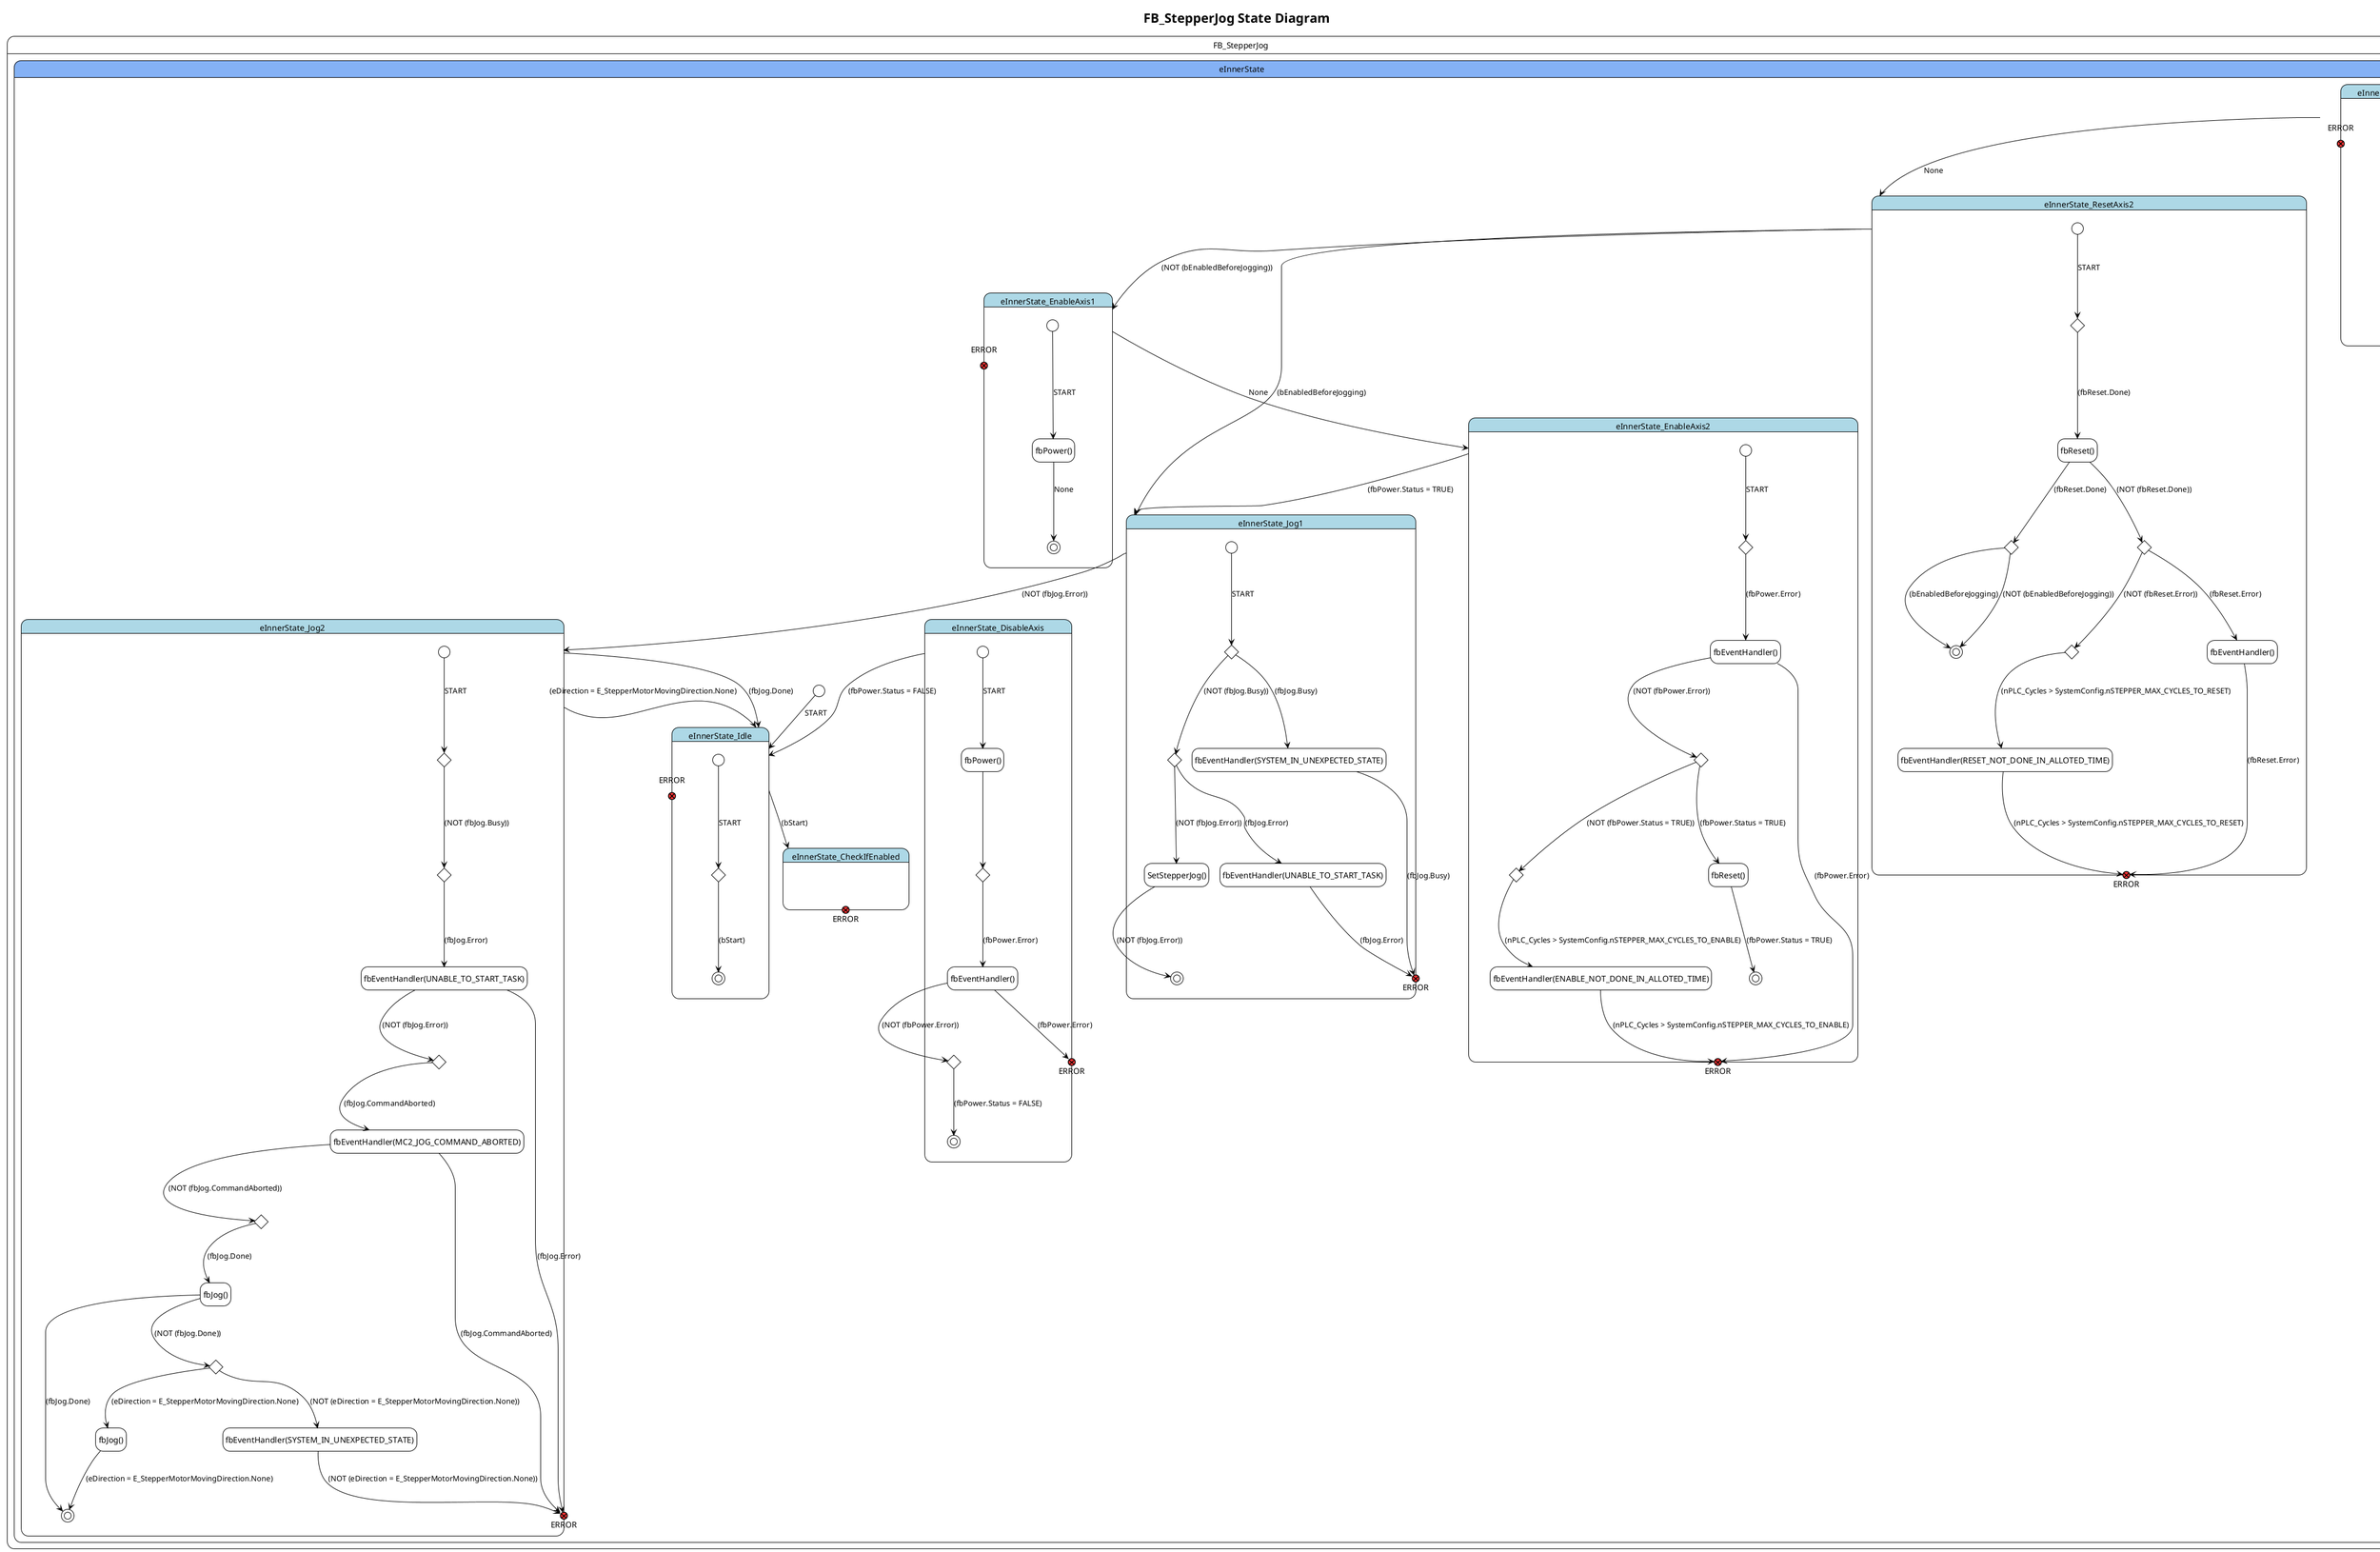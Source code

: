 @startuml State Diagram

!theme plain
'skin rose
'left to right direction
hide empty description
'!theme reddress-lightgreen
title FB_StepperJog State Diagram



state FB_StepperJog{

state eInnerState #84b1f5 {
	[*] --> eInnerState_Idle : START
	state eInnerState_Idle #lightblue {
state "ERROR" as eInnerState_Idle_ERROR <<exitPoint>> #ff3333
	state eInnerState_Idle_Node_0 <<choice>>
	[*] ---> eInnerState_Idle_Node_0 : START
	eInnerState_Idle_Node_0 ---> [*] : (bStart)
	}
	state eInnerState_CheckIfEnabled #lightblue {
state "ERROR" as eInnerState_CheckIfEnabled_ERROR <<exitPoint>> #ff3333
	}
	state eInnerState_ResetAxis1 #lightblue {
state "ERROR" as eInnerState_ResetAxis1_ERROR <<exitPoint>> #ff3333
	state "fbReset()" as eInnerState_ResetAxis1_Node_0 
	[*] ---> eInnerState_ResetAxis1_Node_0 : START
	eInnerState_ResetAxis1_Node_0 ---> [*] : None
	}
	state eInnerState_ResetAxis2 #lightblue {
state "ERROR" as eInnerState_ResetAxis2_ERROR <<exitPoint>> #ff3333
	state eInnerState_ResetAxis2_Node_0 <<choice>>
	[*] ---> eInnerState_ResetAxis2_Node_0 : START
	state "fbReset()" as eInnerState_ResetAxis2_Node_1 
		state eInnerState_ResetAxis2_Node_2 <<choice>>
	eInnerState_ResetAxis2_Node_2 ---> [*] : (bEnabledBeforeJogging)
	eInnerState_ResetAxis2_Node_2 ---> [*] : (NOT (bEnabledBeforeJogging))
	state eInnerState_ResetAxis2_Node_3 <<choice>>
	state "fbEventHandler()" as eInnerState_ResetAxis2_Node_4 
		state eInnerState_ResetAxis2_Node_5 <<choice>>
		state "fbEventHandler(RESET_NOT_DONE_IN_ALLOTED_TIME)" as eInnerState_ResetAxis2_Node_6 
	}
	state eInnerState_EnableAxis1 #lightblue {
state "ERROR" as eInnerState_EnableAxis1_ERROR <<exitPoint>> #ff3333
	state "fbPower()" as eInnerState_EnableAxis1_Node_0 
	[*] ---> eInnerState_EnableAxis1_Node_0 : START
	eInnerState_EnableAxis1_Node_0 ---> [*] : None
	}
	state eInnerState_EnableAxis2 #lightblue {
state "ERROR" as eInnerState_EnableAxis2_ERROR <<exitPoint>> #ff3333
	state eInnerState_EnableAxis2_Node_0 <<choice>>
	[*] ---> eInnerState_EnableAxis2_Node_0 : START
	state "fbEventHandler()" as eInnerState_EnableAxis2_Node_1 
	state eInnerState_EnableAxis2_Node_2 <<choice>>
	state "fbReset()" as eInnerState_EnableAxis2_Node_3 
	eInnerState_EnableAxis2_Node_3 ---> [*] : (fbPower.Status = TRUE)
		state eInnerState_EnableAxis2_Node_4 <<choice>>
		state "fbEventHandler(ENABLE_NOT_DONE_IN_ALLOTED_TIME)" as eInnerState_EnableAxis2_Node_5 
	}
	state eInnerState_Jog1 #lightblue {
state "ERROR" as eInnerState_Jog1_ERROR <<exitPoint>> #ff3333
	state eInnerState_Jog1_Node_0 <<choice>>
	[*] ---> eInnerState_Jog1_Node_0 : START
	state "fbEventHandler(SYSTEM_IN_UNEXPECTED_STATE)" as eInnerState_Jog1_Node_1 
		state eInnerState_Jog1_Node_2 <<choice>>
		state "fbEventHandler(UNABLE_TO_START_TASK)" as eInnerState_Jog1_Node_3 
		state "SetStepperJog()" as eInnerState_Jog1_Node_4 
	eInnerState_Jog1_Node_4 ---> [*] : (NOT (fbJog.Error))
	}
	state eInnerState_Jog2 #lightblue {
state "ERROR" as eInnerState_Jog2_ERROR <<exitPoint>> #ff3333
	state eInnerState_Jog2_Node_0 <<choice>>
	[*] ---> eInnerState_Jog2_Node_0 : START
		state eInnerState_Jog2_Node_1 <<choice>>
		state "fbEventHandler(UNABLE_TO_START_TASK)" as eInnerState_Jog2_Node_2 
		state eInnerState_Jog2_Node_3 <<choice>>
		state "fbEventHandler(MC2_JOG_COMMAND_ABORTED)" as eInnerState_Jog2_Node_4 
		state eInnerState_Jog2_Node_5 <<choice>>
		state "fbJog()" as eInnerState_Jog2_Node_6 
	eInnerState_Jog2_Node_6 ---> [*] : (fbJog.Done)
		state eInnerState_Jog2_Node_7 <<choice>>
		state "fbJog()" as eInnerState_Jog2_Node_8 
	eInnerState_Jog2_Node_8 ---> [*] : (eDirection = E_StepperMotorMovingDirection.None)
		state "fbEventHandler(SYSTEM_IN_UNEXPECTED_STATE)" as eInnerState_Jog2_Node_9 
	}
	state eInnerState_DisableAxis #lightblue {
state "ERROR" as eInnerState_DisableAxis_ERROR <<exitPoint>> #ff3333
	state "fbPower()" as eInnerState_DisableAxis_Node_0 
	[*] ---> eInnerState_DisableAxis_Node_0 : START
		state eInnerState_DisableAxis_Node_1 <<choice>>
		state "fbEventHandler()" as eInnerState_DisableAxis_Node_2 
		state eInnerState_DisableAxis_Node_3 <<choice>>
	eInnerState_DisableAxis_Node_3 ---> [*] : (fbPower.Status = FALSE)
	}
	}
	eInnerState_Idle ---> eInnerState_CheckIfEnabled : (bStart)
	eInnerState_ResetAxis1 ---> eInnerState_ResetAxis2 : None
	eInnerState_ResetAxis2_Node_0 ---> eInnerState_ResetAxis2_Node_1 : (fbReset.Done)
	eInnerState_ResetAxis2_Node_1 ---> eInnerState_ResetAxis2_Node_2 : (fbReset.Done)
	eInnerState_ResetAxis2 ---> eInnerState_Jog1 : (bEnabledBeforeJogging)
	eInnerState_ResetAxis2 ---> eInnerState_EnableAxis1 : (NOT (bEnabledBeforeJogging))
	eInnerState_ResetAxis2_Node_1 ---> eInnerState_ResetAxis2_Node_3 : (NOT (fbReset.Done))
	eInnerState_ResetAxis2_Node_3 ---> eInnerState_ResetAxis2_Node_4 : (fbReset.Error)
	eInnerState_ResetAxis2_Node_4 ---> eInnerState_ResetAxis2_ERROR : (fbReset.Error)
	eInnerState_ResetAxis2_Node_3 ---> eInnerState_ResetAxis2_Node_5 : (NOT (fbReset.Error))
	eInnerState_ResetAxis2_Node_5 ---> eInnerState_ResetAxis2_Node_6 : (nPLC_Cycles > SystemConfig.nSTEPPER_MAX_CYCLES_TO_RESET)
	eInnerState_ResetAxis2_Node_6 ---> eInnerState_ResetAxis2_ERROR : (nPLC_Cycles > SystemConfig.nSTEPPER_MAX_CYCLES_TO_RESET)
	eInnerState_EnableAxis1 ---> eInnerState_EnableAxis2 : None
	eInnerState_EnableAxis2_Node_0 ---> eInnerState_EnableAxis2_Node_1 : (fbPower.Error)
	eInnerState_EnableAxis2_Node_1 ---> eInnerState_EnableAxis2_ERROR : (fbPower.Error)
	eInnerState_EnableAxis2_Node_1 ---> eInnerState_EnableAxis2_Node_2 : (NOT (fbPower.Error))
	eInnerState_EnableAxis2_Node_2 ---> eInnerState_EnableAxis2_Node_3 : (fbPower.Status = TRUE)
	eInnerState_EnableAxis2 ---> eInnerState_Jog1 : (fbPower.Status = TRUE)
	eInnerState_EnableAxis2_Node_2 ---> eInnerState_EnableAxis2_Node_4 : (NOT (fbPower.Status = TRUE))
	eInnerState_EnableAxis2_Node_4 ---> eInnerState_EnableAxis2_Node_5 : (nPLC_Cycles > SystemConfig.nSTEPPER_MAX_CYCLES_TO_ENABLE)
	eInnerState_EnableAxis2_Node_5 ---> eInnerState_EnableAxis2_ERROR : (nPLC_Cycles > SystemConfig.nSTEPPER_MAX_CYCLES_TO_ENABLE)
	eInnerState_Jog1_Node_0 ---> eInnerState_Jog1_Node_1 : (fbJog.Busy)
	eInnerState_Jog1_Node_1 ---> eInnerState_Jog1_ERROR : (fbJog.Busy)
	eInnerState_Jog1_Node_0 ---> eInnerState_Jog1_Node_2 : (NOT (fbJog.Busy))
	eInnerState_Jog1_Node_2 ---> eInnerState_Jog1_Node_3 : (fbJog.Error)
	eInnerState_Jog1_Node_3 ---> eInnerState_Jog1_ERROR : (fbJog.Error)
	eInnerState_Jog1_Node_2 ---> eInnerState_Jog1_Node_4 : (NOT (fbJog.Error))
	eInnerState_Jog1 ---> eInnerState_Jog2 : (NOT (fbJog.Error))
	eInnerState_Jog2_Node_0 ---> eInnerState_Jog2_Node_1 : (NOT (fbJog.Busy))
	eInnerState_Jog2_Node_1 ---> eInnerState_Jog2_Node_2 : (fbJog.Error)
	eInnerState_Jog2_Node_2 ---> eInnerState_Jog2_ERROR : (fbJog.Error)
	eInnerState_Jog2_Node_2 ---> eInnerState_Jog2_Node_3 : (NOT (fbJog.Error))
	eInnerState_Jog2_Node_3 ---> eInnerState_Jog2_Node_4 : (fbJog.CommandAborted)
	eInnerState_Jog2_Node_4 ---> eInnerState_Jog2_ERROR : (fbJog.CommandAborted)
	eInnerState_Jog2_Node_4 ---> eInnerState_Jog2_Node_5 : (NOT (fbJog.CommandAborted))
	eInnerState_Jog2_Node_5 ---> eInnerState_Jog2_Node_6 : (fbJog.Done)
	eInnerState_Jog2 ---> eInnerState_Idle : (fbJog.Done)
	eInnerState_Jog2_Node_6 ---> eInnerState_Jog2_Node_7 : (NOT (fbJog.Done))
	eInnerState_Jog2_Node_7 ---> eInnerState_Jog2_Node_8 : (eDirection = E_StepperMotorMovingDirection.None)
	eInnerState_Jog2 ---> eInnerState_Idle : (eDirection = E_StepperMotorMovingDirection.None)
	eInnerState_Jog2_Node_7 ---> eInnerState_Jog2_Node_9 : (NOT (eDirection = E_StepperMotorMovingDirection.None))
	eInnerState_Jog2_Node_9 ---> eInnerState_Jog2_ERROR : (NOT (eDirection = E_StepperMotorMovingDirection.None))
	eInnerState_DisableAxis_Node_0 ---> eInnerState_DisableAxis_Node_1
	eInnerState_DisableAxis_Node_1 ---> eInnerState_DisableAxis_Node_2 : (fbPower.Error)
	eInnerState_DisableAxis_Node_2 ---> eInnerState_DisableAxis_ERROR : (fbPower.Error)
	eInnerState_DisableAxis_Node_2 ---> eInnerState_DisableAxis_Node_3 : (NOT (fbPower.Error))
	eInnerState_DisableAxis ---> eInnerState_Idle : (fbPower.Status = FALSE)


}

@enduml
